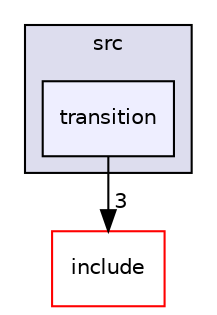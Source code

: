 digraph "/home/alexandre/Documents/sae_pacman/MinGL2/src/transition" {
  compound=true
  node [ fontsize="10", fontname="Helvetica"];
  edge [ labelfontsize="10", labelfontname="Helvetica"];
  subgraph clusterdir_3785c8ddeb5801ba8a1eb564cf3952b5 {
    graph [ bgcolor="#ddddee", pencolor="black", label="src" fontname="Helvetica", fontsize="10", URL="dir_3785c8ddeb5801ba8a1eb564cf3952b5.html"]
  dir_d092df21886bcc0f524463776d5e6866 [shape=box, label="transition", style="filled", fillcolor="#eeeeff", pencolor="black", URL="dir_d092df21886bcc0f524463776d5e6866.html"];
  }
  dir_ae291cc27e75980bdaeeec13fe1d2128 [shape=box label="include" fillcolor="white" style="filled" color="red" URL="dir_ae291cc27e75980bdaeeec13fe1d2128.html"];
  dir_d092df21886bcc0f524463776d5e6866->dir_ae291cc27e75980bdaeeec13fe1d2128 [headlabel="3", labeldistance=1.5 headhref="dir_000030_000013.html"];
}
